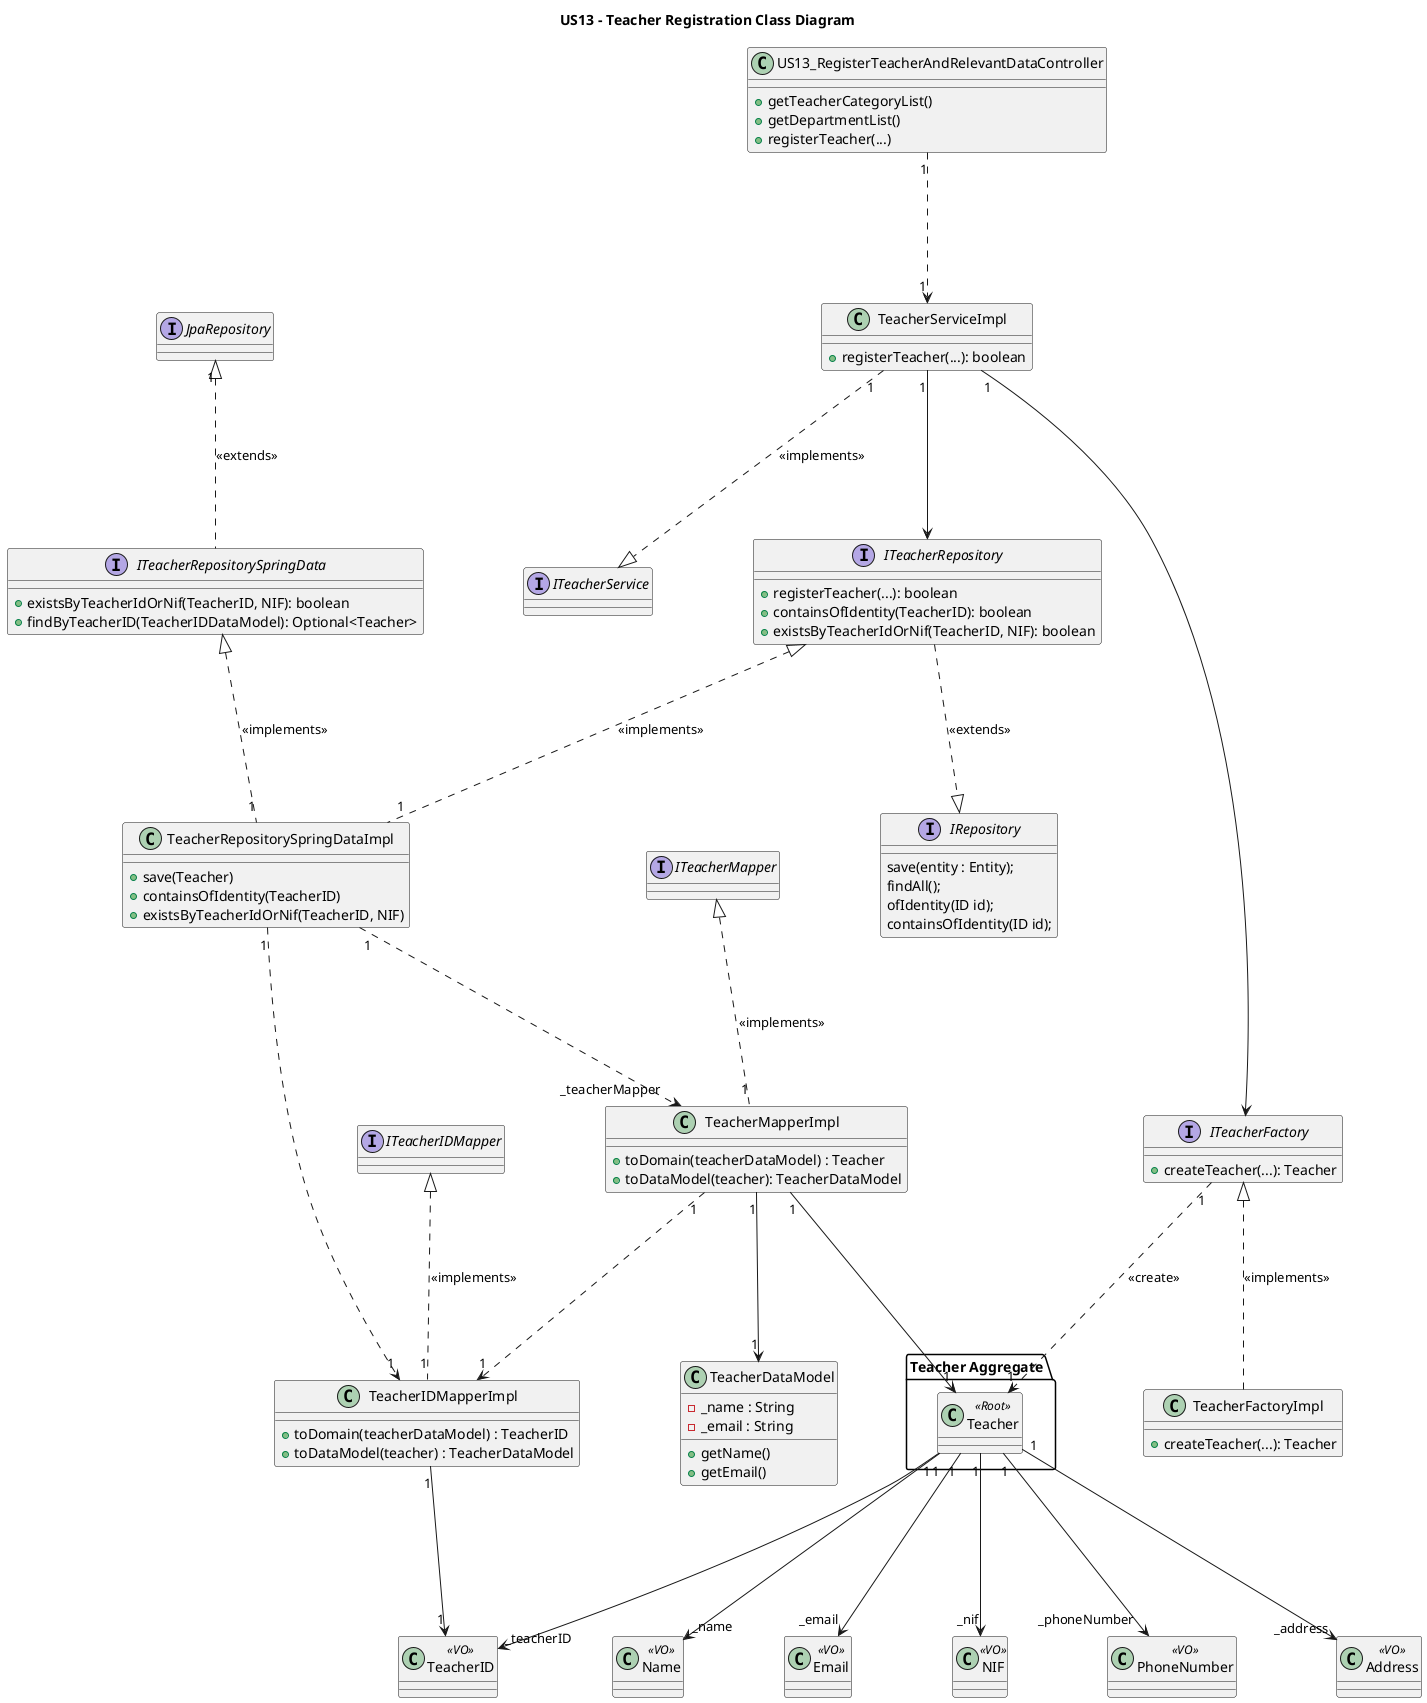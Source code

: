 @startuml
top to bottom direction
title US13 - Teacher Registration Class Diagram
skinparam ranksep 150
skinparam nodesep 100

interface IRepository {
    save(entity : Entity);
    findAll();
    ofIdentity(ID id);
    containsOfIdentity(ID id);
}

'=== 1. CONTROLLER ==='
class US13_RegisterTeacherAndRelevantDataController {
  +getTeacherCategoryList()
  +getDepartmentList()
  +registerTeacher(...)
}

'=== 2. SERVICES ==='
class TeacherServiceImpl {
  +registerTeacher(...): boolean
}
interface ITeacherService

'=== 3. REPOSITORY INTERFACES ==='
interface ITeacherRepository {
  +registerTeacher(...): boolean
  +containsOfIdentity(TeacherID): boolean
  +existsByTeacherIdOrNif(TeacherID, NIF): boolean
}

interface ITeacherRepositorySpringData {
    +existsByTeacherIdOrNif(TeacherID, NIF): boolean
    +findByTeacherID(TeacherIDDataModel): Optional<Teacher>

}

interface JpaRepository {
}

'=== 4. REPOSITORY IMPLEMENTATIONS ==='
class TeacherRepositorySpringDataImpl {
  +save(Teacher)
  +containsOfIdentity(TeacherID)
  +existsByTeacherIdOrNif(TeacherID, NIF)
}

'=== 5. FACTORIES ==='
interface ITeacherFactory {
  +createTeacher(...): Teacher
}
class TeacherFactoryImpl {
  +createTeacher(...): Teacher
}

'=== 6. AGGREGATES ==='
package "Teacher Aggregate" {
  class Teacher <<Root>> {
  }
}

'=== 7. VALUE OBJECTS ==='
class TeacherID <<VO>> {}
class Name <<VO>> {}
class Email <<VO>> {}
class NIF <<VO>> {}
class PhoneNumber <<VO>> {}
class Address <<VO>> {}

'=== 8. MAPPERS ==='
class TeacherMapperImpl {
  +toDomain(teacherDataModel) : Teacher
  +toDataModel(teacher): TeacherDataModel
}

class TeacherIDMapperImpl {
  +toDomain(teacherDataModel) : TeacherID
  +toDataModel(teacher) : TeacherDataModel
}

class TeacherDataModel {
  -_name : String
  -_email : String
  +getName()
  +getEmail()
}

interface ITeacherMapper
interface ITeacherIDMapper

'=== 9. CONNECTIONS ==='
'Controller Layer'
US13_RegisterTeacherAndRelevantDataController "1" ..> "1" TeacherServiceImpl

'Service Layer'
TeacherServiceImpl "1" ..|> ITeacherService : <<implements>>
TeacherServiceImpl "1" --> ITeacherRepository
TeacherServiceImpl "1" --> ITeacherFactory

'Repository Layer'
TeacherRepositorySpringDataImpl "1".up.|> ITeacherRepository : <<implements>>
ITeacherRepository ..|> IRepository : <<extends>>
JpaRepository "1" <|.. ITeacherRepositorySpringData : <<extends>>
ITeacherRepositorySpringData <|.. "1" TeacherRepositorySpringDataImpl : <<implements>>

'Repository-Mapper Connections'
TeacherRepositorySpringDataImpl "1" ..> "_teacherMapper" TeacherMapperImpl
TeacherRepositorySpringDataImpl "1" ..> "1" TeacherIDMapperImpl

'Mapper Implementations'
ITeacherMapper <|.. "1" TeacherMapperImpl : <<implements>>
ITeacherIDMapper <|.. "1" TeacherIDMapperImpl : <<implements>>

'Mapper-Data Model Connections'
TeacherMapperImpl "1" --> "1" TeacherDataModel
TeacherMapperImpl "1" --> "1" Teacher
TeacherMapperImpl "1" ..> "1" TeacherIDMapperImpl
TeacherIDMapperImpl "1" --> "1" TeacherID

'Factory Creation'
TeacherFactoryImpl .up.|> ITeacherFactory : <<implements>>
ITeacherFactory "1" ..> "1" Teacher : <<create>>

'Value Object Composition'
Teacher "1" --> "_teacherID" TeacherID
Teacher "1" --> "_name" Name
Teacher "1" --> "_email" Email
Teacher "1" --> "_nif" NIF
Teacher "1" --> "_phoneNumber" PhoneNumber
Teacher "1" --> "_address" Address
@enduml